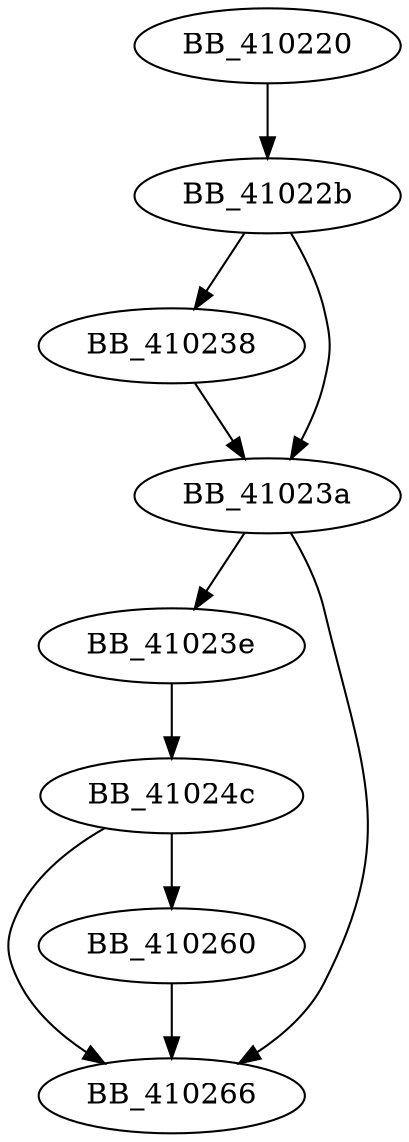 DiGraph sub_410220{
BB_410220->BB_41022b
BB_41022b->BB_410238
BB_41022b->BB_41023a
BB_410238->BB_41023a
BB_41023a->BB_41023e
BB_41023a->BB_410266
BB_41023e->BB_41024c
BB_41024c->BB_410260
BB_41024c->BB_410266
BB_410260->BB_410266
}
